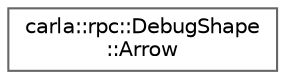 digraph "类继承关系图"
{
 // INTERACTIVE_SVG=YES
 // LATEX_PDF_SIZE
  bgcolor="transparent";
  edge [fontname=Helvetica,fontsize=10,labelfontname=Helvetica,labelfontsize=10];
  node [fontname=Helvetica,fontsize=10,shape=box,height=0.2,width=0.4];
  rankdir="LR";
  Node0 [id="Node000000",label="carla::rpc::DebugShape\l::Arrow",height=0.2,width=0.4,color="grey40", fillcolor="white", style="filled",URL="$d1/d06/structcarla_1_1rpc_1_1DebugShape_1_1Arrow.html",tooltip=" "];
}
